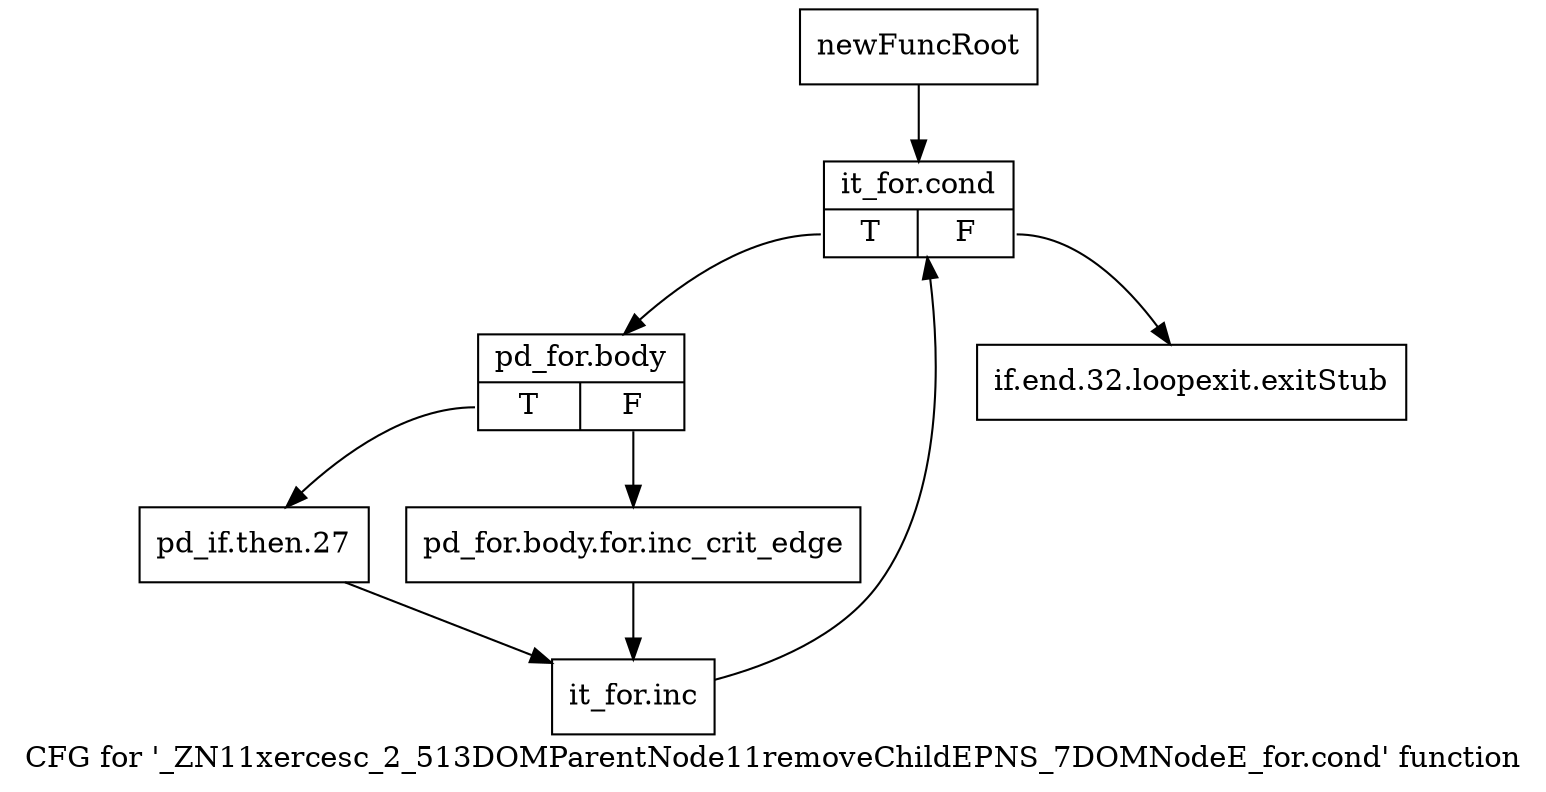 digraph "CFG for '_ZN11xercesc_2_513DOMParentNode11removeChildEPNS_7DOMNodeE_for.cond' function" {
	label="CFG for '_ZN11xercesc_2_513DOMParentNode11removeChildEPNS_7DOMNodeE_for.cond' function";

	Node0x97dc690 [shape=record,label="{newFuncRoot}"];
	Node0x97dc690 -> Node0x97dc730;
	Node0x97dc6e0 [shape=record,label="{if.end.32.loopexit.exitStub}"];
	Node0x97dc730 [shape=record,label="{it_for.cond|{<s0>T|<s1>F}}"];
	Node0x97dc730:s0 -> Node0x97dc780;
	Node0x97dc730:s1 -> Node0x97dc6e0;
	Node0x97dc780 [shape=record,label="{pd_for.body|{<s0>T|<s1>F}}"];
	Node0x97dc780:s0 -> Node0x97dc820;
	Node0x97dc780:s1 -> Node0x97dc7d0;
	Node0x97dc7d0 [shape=record,label="{pd_for.body.for.inc_crit_edge}"];
	Node0x97dc7d0 -> Node0x97dc870;
	Node0x97dc820 [shape=record,label="{pd_if.then.27}"];
	Node0x97dc820 -> Node0x97dc870;
	Node0x97dc870 [shape=record,label="{it_for.inc}"];
	Node0x97dc870 -> Node0x97dc730;
}
